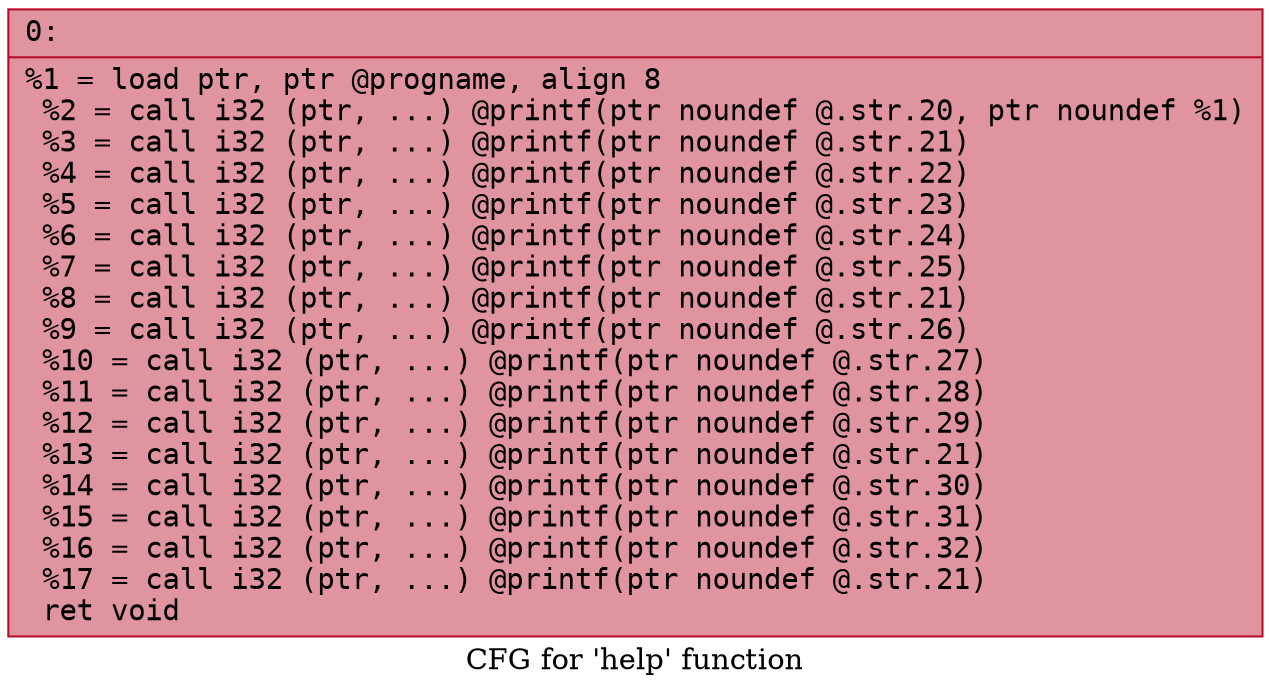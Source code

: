 digraph "CFG for 'help' function" {
	label="CFG for 'help' function";

	Node0x60000253f660 [shape=record,color="#b70d28ff", style=filled, fillcolor="#b70d2870" fontname="Courier",label="{0:\l|  %1 = load ptr, ptr @progname, align 8\l  %2 = call i32 (ptr, ...) @printf(ptr noundef @.str.20, ptr noundef %1)\l  %3 = call i32 (ptr, ...) @printf(ptr noundef @.str.21)\l  %4 = call i32 (ptr, ...) @printf(ptr noundef @.str.22)\l  %5 = call i32 (ptr, ...) @printf(ptr noundef @.str.23)\l  %6 = call i32 (ptr, ...) @printf(ptr noundef @.str.24)\l  %7 = call i32 (ptr, ...) @printf(ptr noundef @.str.25)\l  %8 = call i32 (ptr, ...) @printf(ptr noundef @.str.21)\l  %9 = call i32 (ptr, ...) @printf(ptr noundef @.str.26)\l  %10 = call i32 (ptr, ...) @printf(ptr noundef @.str.27)\l  %11 = call i32 (ptr, ...) @printf(ptr noundef @.str.28)\l  %12 = call i32 (ptr, ...) @printf(ptr noundef @.str.29)\l  %13 = call i32 (ptr, ...) @printf(ptr noundef @.str.21)\l  %14 = call i32 (ptr, ...) @printf(ptr noundef @.str.30)\l  %15 = call i32 (ptr, ...) @printf(ptr noundef @.str.31)\l  %16 = call i32 (ptr, ...) @printf(ptr noundef @.str.32)\l  %17 = call i32 (ptr, ...) @printf(ptr noundef @.str.21)\l  ret void\l}"];
}
